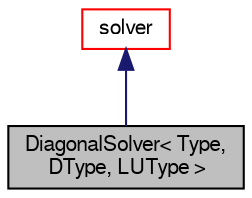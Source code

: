 digraph "DiagonalSolver&lt; Type, DType, LUType &gt;"
{
  bgcolor="transparent";
  edge [fontname="FreeSans",fontsize="10",labelfontname="FreeSans",labelfontsize="10"];
  node [fontname="FreeSans",fontsize="10",shape=record];
  Node2 [label="DiagonalSolver\< Type,\l DType, LUType \>",height=0.2,width=0.4,color="black", fillcolor="grey75", style="filled", fontcolor="black"];
  Node3 -> Node2 [dir="back",color="midnightblue",fontsize="10",style="solid",fontname="FreeSans"];
  Node3 [label="solver",height=0.2,width=0.4,color="red",URL="$a26794.html",tooltip="Abstract base-class for LduMatrix solvers. "];
}

